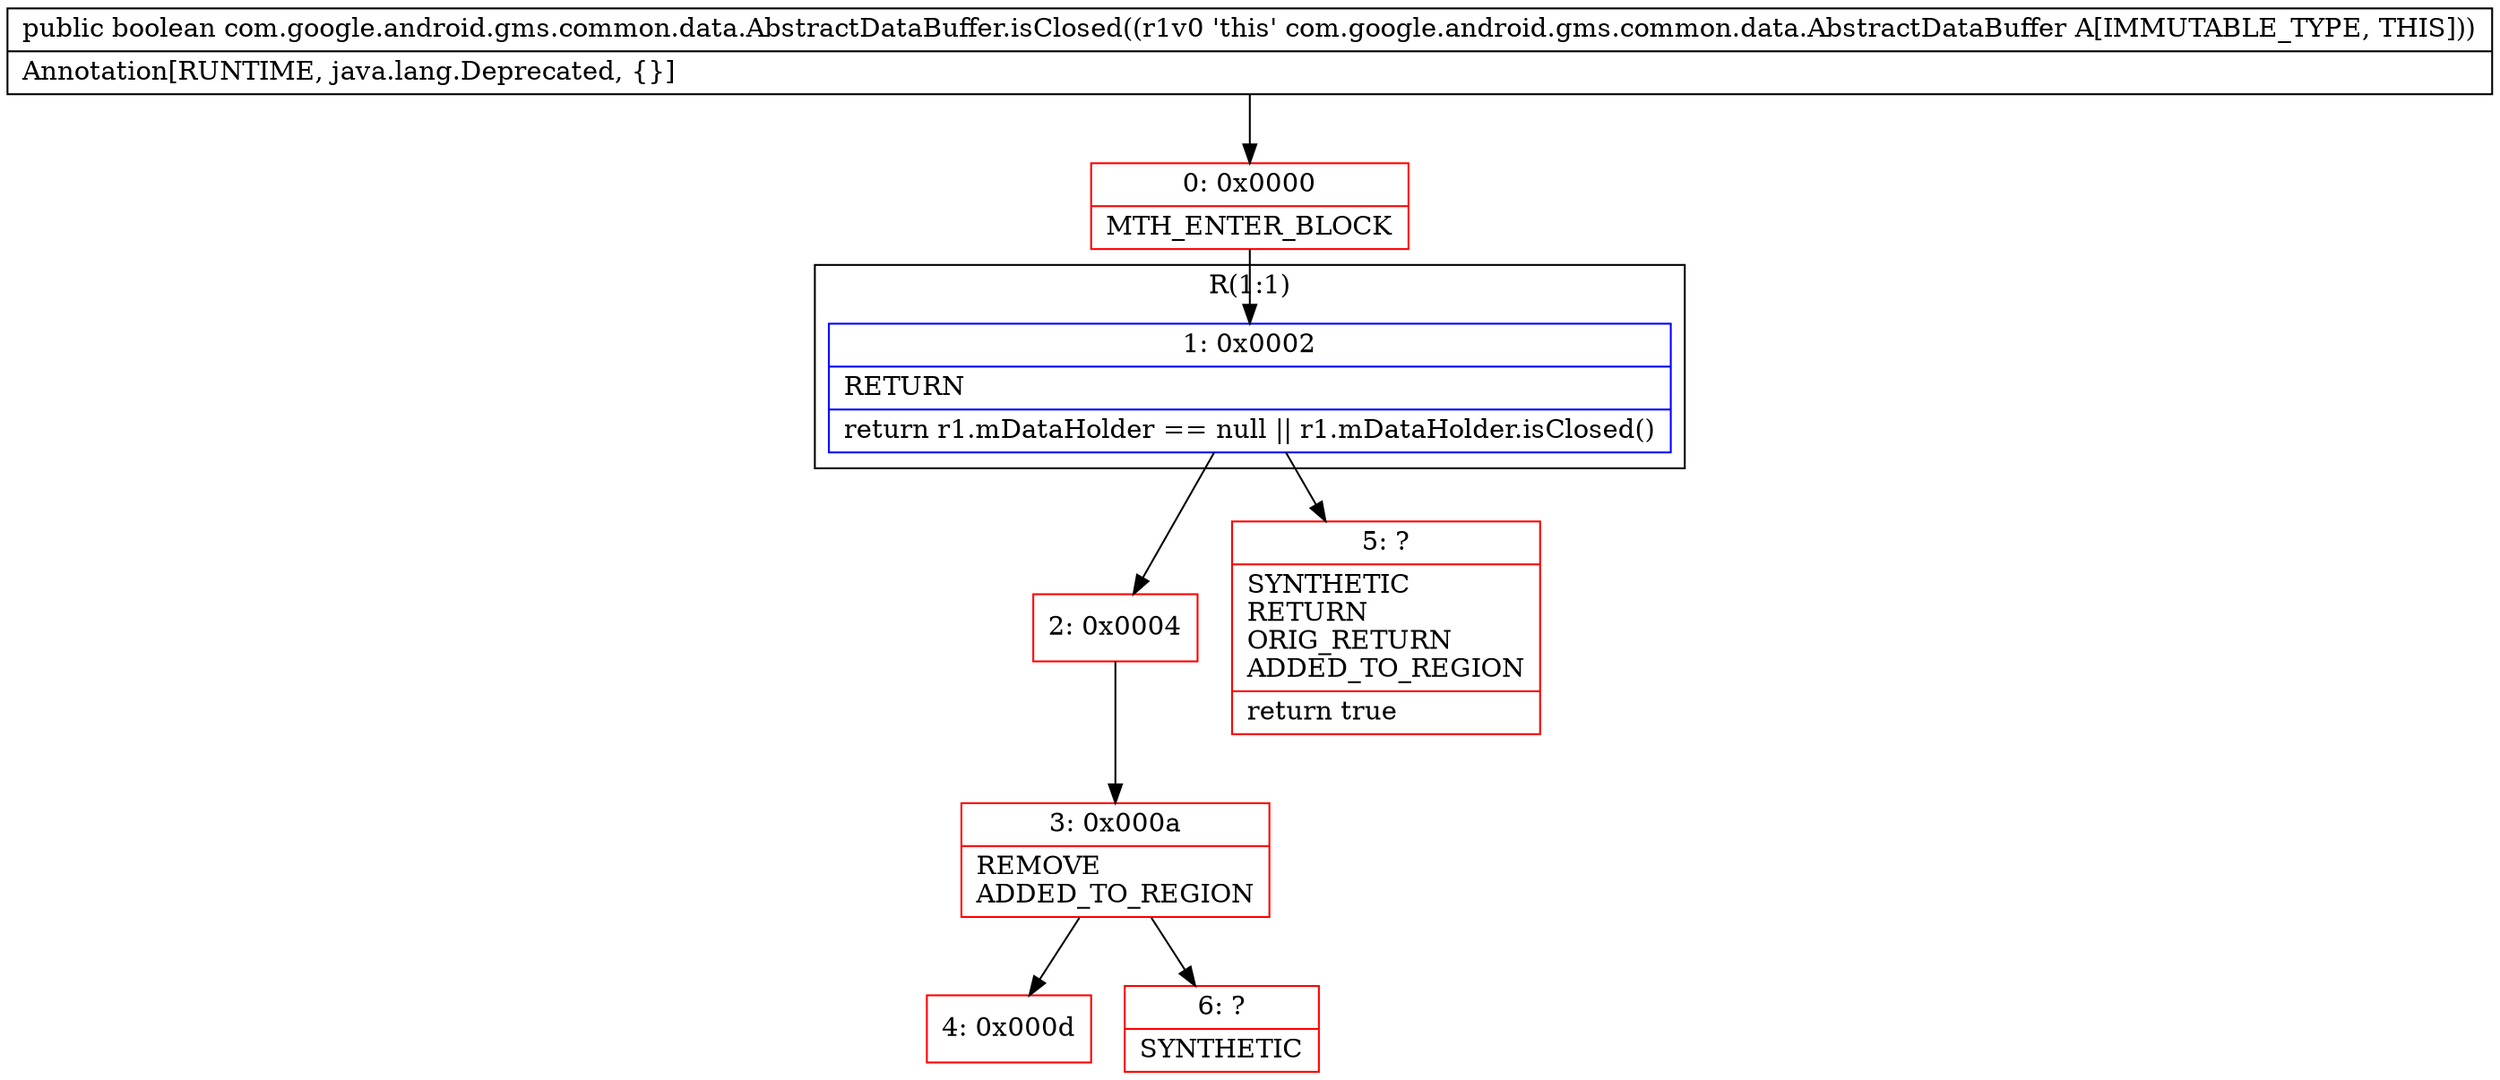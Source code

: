 digraph "CFG forcom.google.android.gms.common.data.AbstractDataBuffer.isClosed()Z" {
subgraph cluster_Region_855939230 {
label = "R(1:1)";
node [shape=record,color=blue];
Node_1 [shape=record,label="{1\:\ 0x0002|RETURN\l|return r1.mDataHolder == null \|\| r1.mDataHolder.isClosed()\l}"];
}
Node_0 [shape=record,color=red,label="{0\:\ 0x0000|MTH_ENTER_BLOCK\l}"];
Node_2 [shape=record,color=red,label="{2\:\ 0x0004}"];
Node_3 [shape=record,color=red,label="{3\:\ 0x000a|REMOVE\lADDED_TO_REGION\l}"];
Node_4 [shape=record,color=red,label="{4\:\ 0x000d}"];
Node_5 [shape=record,color=red,label="{5\:\ ?|SYNTHETIC\lRETURN\lORIG_RETURN\lADDED_TO_REGION\l|return true\l}"];
Node_6 [shape=record,color=red,label="{6\:\ ?|SYNTHETIC\l}"];
MethodNode[shape=record,label="{public boolean com.google.android.gms.common.data.AbstractDataBuffer.isClosed((r1v0 'this' com.google.android.gms.common.data.AbstractDataBuffer A[IMMUTABLE_TYPE, THIS]))  | Annotation[RUNTIME, java.lang.Deprecated, \{\}]\l}"];
MethodNode -> Node_0;
Node_1 -> Node_2;
Node_1 -> Node_5;
Node_0 -> Node_1;
Node_2 -> Node_3;
Node_3 -> Node_4;
Node_3 -> Node_6;
}

